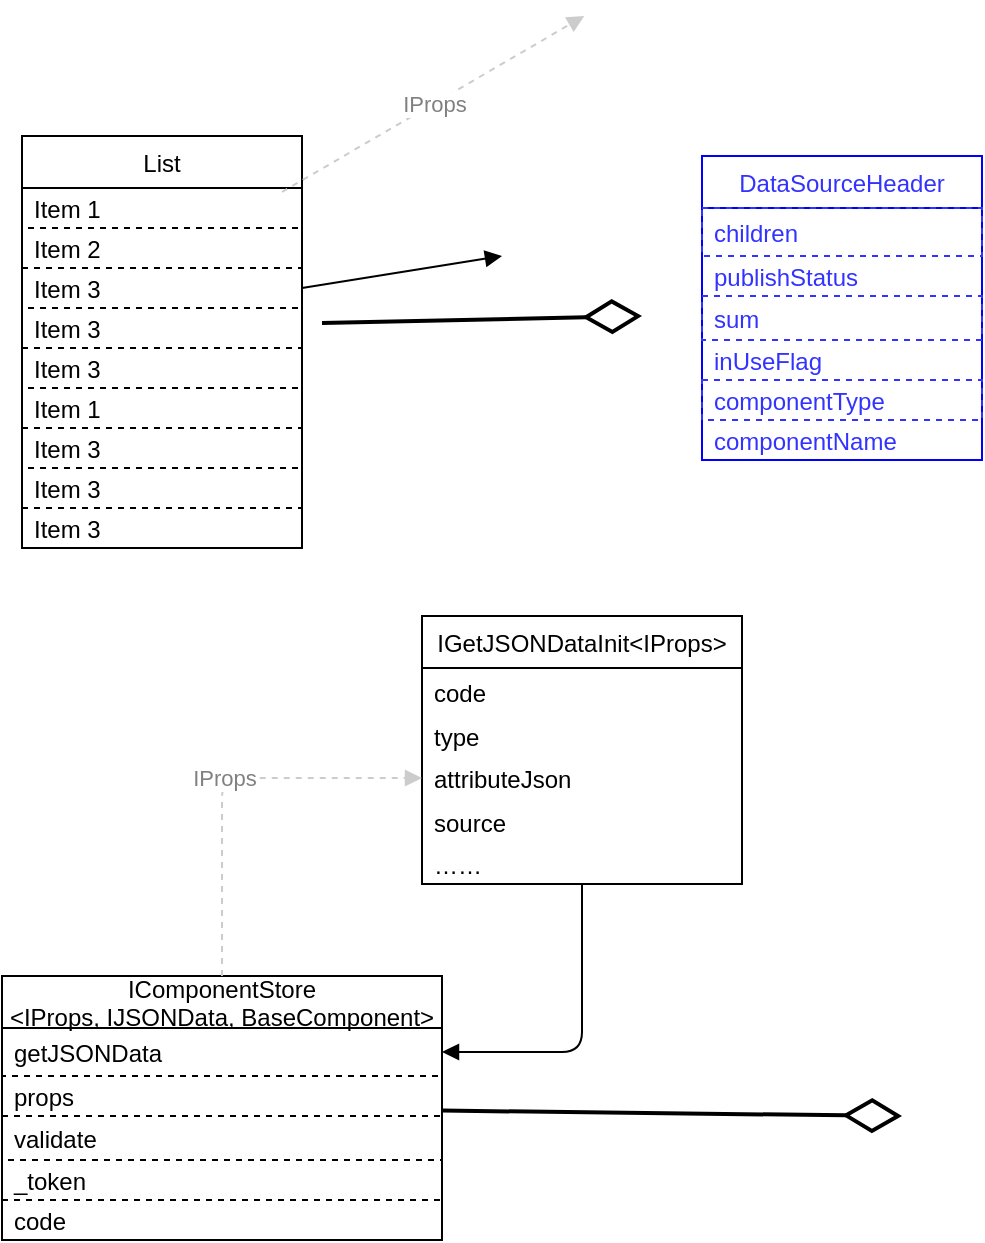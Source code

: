 <mxfile version="14.1.2" type="github"><diagram id="7AuxMojkvwGw2Cx3bqcZ" name="Page-1"><mxGraphModel dx="1420" dy="1885" grid="1" gridSize="10" guides="1" tooltips="1" connect="1" arrows="1" fold="1" page="1" pageScale="1" pageWidth="827" pageHeight="1169" math="0" shadow="0"><root><mxCell id="0"/><mxCell id="1" parent="0"/><mxCell id="WyFafbCMrrmnB4Sx1nhN-28" value="List" style="swimlane;fontStyle=0;childLayout=stackLayout;horizontal=1;startSize=26;fillColor=none;horizontalStack=0;resizeParent=1;resizeParentMax=0;resizeLast=0;collapsible=1;marginBottom=0;" vertex="1" parent="1"><mxGeometry x="20" y="60" width="140" height="206" as="geometry"/></mxCell><mxCell id="WyFafbCMrrmnB4Sx1nhN-29" value="Item 1" style="text;fillColor=none;align=left;verticalAlign=middle;spacingLeft=4;spacingRight=4;overflow=hidden;rotatable=0;points=[[0,0.5],[1,0.5]];portConstraint=eastwest;dashed=1;strokeColor=#000000;" vertex="1" parent="WyFafbCMrrmnB4Sx1nhN-28"><mxGeometry y="26" width="140" height="20" as="geometry"/></mxCell><mxCell id="WyFafbCMrrmnB4Sx1nhN-30" value="Item 2" style="text;strokeColor=none;fillColor=none;align=left;verticalAlign=middle;spacingLeft=4;spacingRight=4;overflow=hidden;rotatable=0;points=[[0,0.5],[1,0.5]];portConstraint=eastwest;" vertex="1" parent="WyFafbCMrrmnB4Sx1nhN-28"><mxGeometry y="46" width="140" height="20" as="geometry"/></mxCell><mxCell id="WyFafbCMrrmnB4Sx1nhN-31" value="Item 3" style="text;fillColor=none;align=left;verticalAlign=middle;spacingLeft=4;spacingRight=4;overflow=hidden;rotatable=0;points=[[0,0.5],[1,0.5]];portConstraint=eastwest;dashed=1;strokeColor=#000000;" vertex="1" parent="WyFafbCMrrmnB4Sx1nhN-28"><mxGeometry y="66" width="140" height="20" as="geometry"/></mxCell><mxCell id="WyFafbCMrrmnB4Sx1nhN-37" value="Item 3" style="text;strokeColor=none;fillColor=none;align=left;verticalAlign=middle;spacingLeft=4;spacingRight=4;overflow=hidden;rotatable=0;points=[[0,0.5],[1,0.5]];portConstraint=eastwest;" vertex="1" parent="WyFafbCMrrmnB4Sx1nhN-28"><mxGeometry y="86" width="140" height="20" as="geometry"/></mxCell><mxCell id="WyFafbCMrrmnB4Sx1nhN-38" value="Item 3" style="text;fillColor=none;align=left;verticalAlign=middle;spacingLeft=4;spacingRight=4;overflow=hidden;rotatable=0;points=[[0,0.5],[1,0.5]];portConstraint=eastwest;dashed=1;strokeColor=#000000;" vertex="1" parent="WyFafbCMrrmnB4Sx1nhN-28"><mxGeometry y="106" width="140" height="20" as="geometry"/></mxCell><mxCell id="WyFafbCMrrmnB4Sx1nhN-87" value="Item 1" style="text;strokeColor=none;fillColor=none;align=left;verticalAlign=middle;spacingLeft=4;spacingRight=4;overflow=hidden;rotatable=0;points=[[0,0.5],[1,0.5]];portConstraint=eastwest;dashed=1;" vertex="1" parent="WyFafbCMrrmnB4Sx1nhN-28"><mxGeometry y="126" width="140" height="20" as="geometry"/></mxCell><mxCell id="WyFafbCMrrmnB4Sx1nhN-88" value="Item 3" style="text;fillColor=none;align=left;verticalAlign=middle;spacingLeft=4;spacingRight=4;overflow=hidden;rotatable=0;points=[[0,0.5],[1,0.5]];portConstraint=eastwest;dashed=1;strokeColor=#000000;" vertex="1" parent="WyFafbCMrrmnB4Sx1nhN-28"><mxGeometry y="146" width="140" height="20" as="geometry"/></mxCell><mxCell id="WyFafbCMrrmnB4Sx1nhN-39" value="Item 3" style="text;strokeColor=none;fillColor=none;align=left;verticalAlign=middle;spacingLeft=4;spacingRight=4;overflow=hidden;rotatable=0;points=[[0,0.5],[1,0.5]];portConstraint=eastwest;" vertex="1" parent="WyFafbCMrrmnB4Sx1nhN-28"><mxGeometry y="166" width="140" height="20" as="geometry"/></mxCell><mxCell id="WyFafbCMrrmnB4Sx1nhN-52" value="Item 3" style="text;fillColor=none;align=left;verticalAlign=middle;spacingLeft=4;spacingRight=4;overflow=hidden;rotatable=0;points=[[0,0.5],[1,0.5]];portConstraint=eastwest;dashed=1;strokeColor=#000000;" vertex="1" parent="WyFafbCMrrmnB4Sx1nhN-28"><mxGeometry y="186" width="140" height="20" as="geometry"/></mxCell><mxCell id="WyFafbCMrrmnB4Sx1nhN-40" value="IComponentStore&#10;&lt;IProps, IJSONData, BaseComponent&gt;" style="swimlane;fontStyle=0;childLayout=stackLayout;horizontal=1;startSize=26;fillColor=none;horizontalStack=0;resizeParent=1;resizeParentMax=0;resizeLast=0;collapsible=1;marginBottom=0;glass=0;shadow=0;sketch=0;rounded=0;" vertex="1" parent="1"><mxGeometry x="10" y="480" width="220" height="132" as="geometry"/></mxCell><mxCell id="WyFafbCMrrmnB4Sx1nhN-41" value="getJSONData" style="text;fillColor=none;align=left;verticalAlign=middle;spacingLeft=4;spacingRight=4;overflow=hidden;rotatable=0;points=[[0,0.5],[1,0.5]];portConstraint=eastwest;dashed=1;perimeterSpacing=0;strokeColor=#000000;" vertex="1" parent="WyFafbCMrrmnB4Sx1nhN-40"><mxGeometry y="26" width="220" height="24" as="geometry"/></mxCell><mxCell id="WyFafbCMrrmnB4Sx1nhN-42" value="props" style="text;fillColor=none;align=left;verticalAlign=middle;spacingLeft=4;spacingRight=4;overflow=hidden;rotatable=0;points=[[0,0.5],[1,0.5]];portConstraint=eastwest;dashed=1;" vertex="1" parent="WyFafbCMrrmnB4Sx1nhN-40"><mxGeometry y="50" width="220" height="20" as="geometry"/></mxCell><mxCell id="WyFafbCMrrmnB4Sx1nhN-43" value="validate" style="text;fillColor=none;align=left;verticalAlign=middle;spacingLeft=4;spacingRight=4;overflow=hidden;rotatable=0;points=[[0,0.5],[1,0.5]];portConstraint=eastwest;dashed=1;strokeColor=#000000;" vertex="1" parent="WyFafbCMrrmnB4Sx1nhN-40"><mxGeometry y="70" width="220" height="22" as="geometry"/></mxCell><mxCell id="WyFafbCMrrmnB4Sx1nhN-44" value="_token" style="text;fillColor=none;align=left;verticalAlign=middle;spacingLeft=4;spacingRight=4;overflow=hidden;rotatable=0;points=[[0,0.5],[1,0.5]];portConstraint=eastwest;dashed=1;" vertex="1" parent="WyFafbCMrrmnB4Sx1nhN-40"><mxGeometry y="92" width="220" height="20" as="geometry"/></mxCell><mxCell id="WyFafbCMrrmnB4Sx1nhN-45" value="code" style="text;fillColor=none;align=left;verticalAlign=middle;spacingLeft=4;spacingRight=4;overflow=hidden;rotatable=0;points=[[0,0.5],[1,0.5]];portConstraint=eastwest;dashed=1;strokeColor=#000000;" vertex="1" parent="WyFafbCMrrmnB4Sx1nhN-40"><mxGeometry y="112" width="220" height="20" as="geometry"/></mxCell><mxCell id="WyFafbCMrrmnB4Sx1nhN-50" value="" style="endArrow=block;endFill=1;endSize=6;html=1;exitX=1;exitY=0.5;exitDx=0;exitDy=0;" edge="1" parent="1" source="WyFafbCMrrmnB4Sx1nhN-31"><mxGeometry width="100" relative="1" as="geometry"><mxPoint x="160" y="121" as="sourcePoint"/><mxPoint x="260" y="120" as="targetPoint"/></mxGeometry></mxCell><mxCell id="WyFafbCMrrmnB4Sx1nhN-54" value="IGetJSONDataInit&lt;IProps&gt;" style="swimlane;fontStyle=0;childLayout=stackLayout;horizontal=1;startSize=26;fillColor=none;horizontalStack=0;resizeParent=1;resizeParentMax=0;resizeLast=0;collapsible=1;marginBottom=0;" vertex="1" parent="1"><mxGeometry x="220" y="300" width="160" height="134" as="geometry"/></mxCell><mxCell id="WyFafbCMrrmnB4Sx1nhN-55" value="code" style="text;strokeColor=none;fillColor=none;align=left;verticalAlign=middle;spacingLeft=4;spacingRight=4;overflow=hidden;rotatable=0;points=[[0,0.5],[1,0.5]];portConstraint=eastwest;" vertex="1" parent="WyFafbCMrrmnB4Sx1nhN-54"><mxGeometry y="26" width="160" height="24" as="geometry"/></mxCell><mxCell id="WyFafbCMrrmnB4Sx1nhN-56" value="type" style="text;strokeColor=none;fillColor=none;align=left;verticalAlign=middle;spacingLeft=4;spacingRight=4;overflow=hidden;rotatable=0;points=[[0,0.5],[1,0.5]];portConstraint=eastwest;" vertex="1" parent="WyFafbCMrrmnB4Sx1nhN-54"><mxGeometry y="50" width="160" height="20" as="geometry"/></mxCell><mxCell id="WyFafbCMrrmnB4Sx1nhN-57" value="attributeJson" style="text;strokeColor=none;fillColor=none;align=left;verticalAlign=middle;spacingLeft=4;spacingRight=4;overflow=hidden;rotatable=0;points=[[0,0.5],[1,0.5]];portConstraint=eastwest;" vertex="1" parent="WyFafbCMrrmnB4Sx1nhN-54"><mxGeometry y="70" width="160" height="22" as="geometry"/></mxCell><mxCell id="WyFafbCMrrmnB4Sx1nhN-68" value="source" style="text;strokeColor=none;fillColor=none;align=left;verticalAlign=middle;spacingLeft=4;spacingRight=4;overflow=hidden;rotatable=0;points=[[0,0.5],[1,0.5]];portConstraint=eastwest;" vertex="1" parent="WyFafbCMrrmnB4Sx1nhN-54"><mxGeometry y="92" width="160" height="22" as="geometry"/></mxCell><mxCell id="WyFafbCMrrmnB4Sx1nhN-61" value="……" style="text;strokeColor=none;fillColor=none;align=left;verticalAlign=middle;spacingLeft=4;spacingRight=4;overflow=hidden;rotatable=0;points=[[0,0.5],[1,0.5]];portConstraint=eastwest;" vertex="1" parent="WyFafbCMrrmnB4Sx1nhN-54"><mxGeometry y="114" width="160" height="20" as="geometry"/></mxCell><mxCell id="WyFafbCMrrmnB4Sx1nhN-63" value="IProps" style="endArrow=block;endFill=1;endSize=6;html=1;exitX=0.5;exitY=0;exitDx=0;exitDy=0;dashed=1;fontColor=#808080;strokeColor=#CCCCCC;edgeStyle=orthogonalEdgeStyle;" edge="1" parent="1" source="WyFafbCMrrmnB4Sx1nhN-40" target="WyFafbCMrrmnB4Sx1nhN-57"><mxGeometry width="100" relative="1" as="geometry"><mxPoint y="371" as="sourcePoint"/><mxPoint x="120" y="370" as="targetPoint"/></mxGeometry></mxCell><mxCell id="WyFafbCMrrmnB4Sx1nhN-64" value="" style="endArrow=block;endFill=1;endSize=6;html=1;edgeStyle=orthogonalEdgeStyle;" edge="1" parent="1" source="WyFafbCMrrmnB4Sx1nhN-54" target="WyFafbCMrrmnB4Sx1nhN-41"><mxGeometry width="100" relative="1" as="geometry"><mxPoint x="240" y="571" as="sourcePoint"/><mxPoint x="300" y="571" as="targetPoint"/></mxGeometry></mxCell><mxCell id="WyFafbCMrrmnB4Sx1nhN-71" value="IProps" style="endArrow=block;endFill=1;endSize=6;html=1;exitX=0.5;exitY=0;exitDx=0;exitDy=0;dashed=1;fontColor=#808080;strokeColor=#CCCCCC;" edge="1" parent="1"><mxGeometry width="100" relative="1" as="geometry"><mxPoint x="150" y="88" as="sourcePoint"/><mxPoint x="301.111" as="targetPoint"/><Array as="points"/></mxGeometry></mxCell><mxCell id="WyFafbCMrrmnB4Sx1nhN-73" value="" style="endArrow=diamondThin;endFill=0;endSize=24;html=1;strokeWidth=2;fontColor=#808080;" edge="1" parent="1" source="WyFafbCMrrmnB4Sx1nhN-40"><mxGeometry width="160" relative="1" as="geometry"><mxPoint x="254" y="550" as="sourcePoint"/><mxPoint x="460" y="550" as="targetPoint"/></mxGeometry></mxCell><mxCell id="WyFafbCMrrmnB4Sx1nhN-74" value="" style="endArrow=diamondThin;endFill=0;endSize=24;html=1;strokeWidth=2;fontColor=#808080;" edge="1" parent="1"><mxGeometry width="160" relative="1" as="geometry"><mxPoint x="170" y="153.556" as="sourcePoint"/><mxPoint x="330" y="150" as="targetPoint"/></mxGeometry></mxCell><mxCell id="WyFafbCMrrmnB4Sx1nhN-75" value="DataSourceHeader" style="swimlane;fontStyle=0;childLayout=stackLayout;horizontal=1;startSize=26;fillColor=none;horizontalStack=0;resizeParent=1;resizeParentMax=0;resizeLast=0;collapsible=1;marginBottom=0;strokeColor=#0000FF;fontColor=#3333FF;" vertex="1" parent="1"><mxGeometry x="360" y="70" width="140" height="152" as="geometry"/></mxCell><mxCell id="WyFafbCMrrmnB4Sx1nhN-76" value="children" style="text;fillColor=none;align=left;verticalAlign=middle;spacingLeft=4;spacingRight=4;overflow=hidden;rotatable=0;points=[[0,0.5],[1,0.5]];portConstraint=eastwest;fontColor=#3333FF;dashed=1;strokeColor=#3333FF;" vertex="1" parent="WyFafbCMrrmnB4Sx1nhN-75"><mxGeometry y="26" width="140" height="24" as="geometry"/></mxCell><mxCell id="WyFafbCMrrmnB4Sx1nhN-77" value="publishStatus" style="text;strokeColor=none;fillColor=none;align=left;verticalAlign=middle;spacingLeft=4;spacingRight=4;overflow=hidden;rotatable=0;points=[[0,0.5],[1,0.5]];portConstraint=eastwest;fontColor=#3333FF;" vertex="1" parent="WyFafbCMrrmnB4Sx1nhN-75"><mxGeometry y="50" width="140" height="20" as="geometry"/></mxCell><mxCell id="WyFafbCMrrmnB4Sx1nhN-78" value="sum" style="text;fillColor=none;align=left;verticalAlign=middle;spacingLeft=4;spacingRight=4;overflow=hidden;rotatable=0;points=[[0,0.5],[1,0.5]];portConstraint=eastwest;fontColor=#3333FF;dashed=1;strokeColor=#3333FF;" vertex="1" parent="WyFafbCMrrmnB4Sx1nhN-75"><mxGeometry y="70" width="140" height="22" as="geometry"/></mxCell><mxCell id="WyFafbCMrrmnB4Sx1nhN-79" value="inUseFlag" style="text;strokeColor=none;fillColor=none;align=left;verticalAlign=middle;spacingLeft=4;spacingRight=4;overflow=hidden;rotatable=0;points=[[0,0.5],[1,0.5]];portConstraint=eastwest;fontColor=#3333FF;" vertex="1" parent="WyFafbCMrrmnB4Sx1nhN-75"><mxGeometry y="92" width="140" height="20" as="geometry"/></mxCell><mxCell id="WyFafbCMrrmnB4Sx1nhN-80" value="componentType" style="text;fillColor=none;align=left;verticalAlign=middle;spacingLeft=4;spacingRight=4;overflow=hidden;rotatable=0;points=[[0,0.5],[1,0.5]];portConstraint=eastwest;fontColor=#3333FF;dashed=1;strokeColor=#3333FF;" vertex="1" parent="WyFafbCMrrmnB4Sx1nhN-75"><mxGeometry y="112" width="140" height="20" as="geometry"/></mxCell><mxCell id="WyFafbCMrrmnB4Sx1nhN-81" value="componentName" style="text;strokeColor=none;fillColor=none;align=left;verticalAlign=middle;spacingLeft=4;spacingRight=4;overflow=hidden;rotatable=0;points=[[0,0.5],[1,0.5]];portConstraint=eastwest;fontColor=#3333FF;" vertex="1" parent="WyFafbCMrrmnB4Sx1nhN-75"><mxGeometry y="132" width="140" height="20" as="geometry"/></mxCell></root></mxGraphModel></diagram></mxfile>